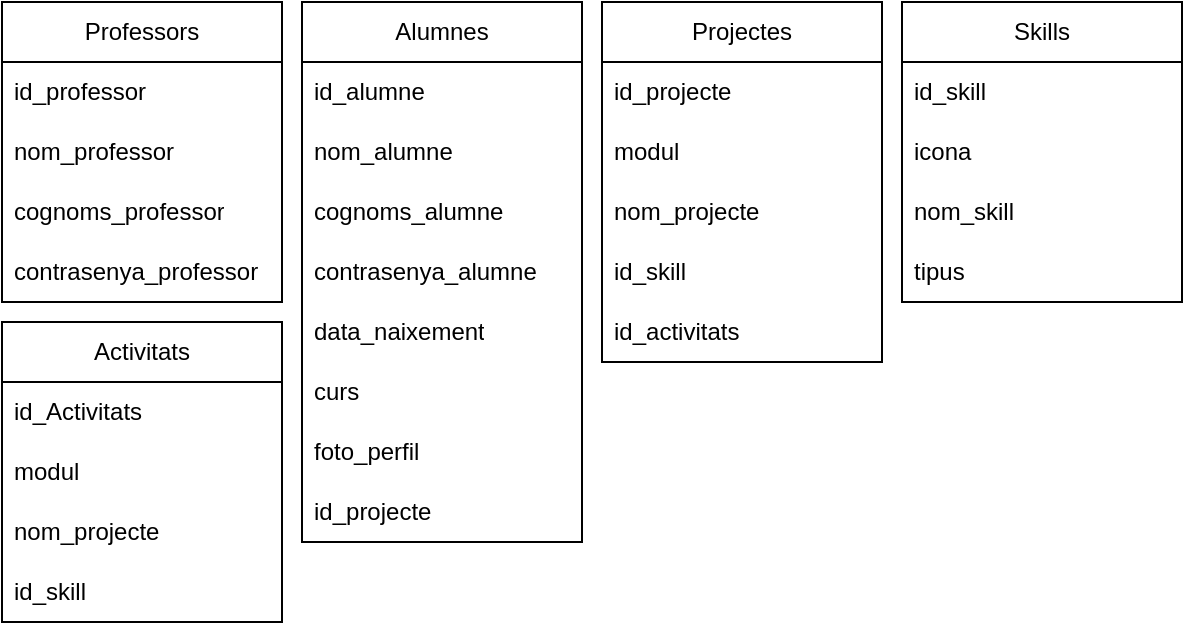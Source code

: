 <mxfile version="22.1.5" type="device">
  <diagram name="Página-1" id="NlfZsQDw7nhgQMNP9t8o">
    <mxGraphModel dx="1050" dy="566" grid="1" gridSize="10" guides="1" tooltips="1" connect="1" arrows="1" fold="1" page="1" pageScale="1" pageWidth="827" pageHeight="1169" math="0" shadow="0">
      <root>
        <mxCell id="0" />
        <mxCell id="1" parent="0" />
        <mxCell id="2hSsHes1UhIEgCgEI3dx-1" value="Professors" style="swimlane;fontStyle=0;childLayout=stackLayout;horizontal=1;startSize=30;horizontalStack=0;resizeParent=1;resizeParentMax=0;resizeLast=0;collapsible=1;marginBottom=0;whiteSpace=wrap;html=1;" parent="1" vertex="1">
          <mxGeometry x="119" y="50" width="140" height="150" as="geometry" />
        </mxCell>
        <mxCell id="2hSsHes1UhIEgCgEI3dx-2" value="id_professor" style="text;strokeColor=none;fillColor=none;align=left;verticalAlign=middle;spacingLeft=4;spacingRight=4;overflow=hidden;points=[[0,0.5],[1,0.5]];portConstraint=eastwest;rotatable=0;whiteSpace=wrap;html=1;" parent="2hSsHes1UhIEgCgEI3dx-1" vertex="1">
          <mxGeometry y="30" width="140" height="30" as="geometry" />
        </mxCell>
        <mxCell id="2hSsHes1UhIEgCgEI3dx-3" value="nom_professor" style="text;strokeColor=none;fillColor=none;align=left;verticalAlign=middle;spacingLeft=4;spacingRight=4;overflow=hidden;points=[[0,0.5],[1,0.5]];portConstraint=eastwest;rotatable=0;whiteSpace=wrap;html=1;" parent="2hSsHes1UhIEgCgEI3dx-1" vertex="1">
          <mxGeometry y="60" width="140" height="30" as="geometry" />
        </mxCell>
        <mxCell id="2hSsHes1UhIEgCgEI3dx-4" value="cognoms_professor" style="text;strokeColor=none;fillColor=none;align=left;verticalAlign=middle;spacingLeft=4;spacingRight=4;overflow=hidden;points=[[0,0.5],[1,0.5]];portConstraint=eastwest;rotatable=0;whiteSpace=wrap;html=1;" parent="2hSsHes1UhIEgCgEI3dx-1" vertex="1">
          <mxGeometry y="90" width="140" height="30" as="geometry" />
        </mxCell>
        <mxCell id="2hSsHes1UhIEgCgEI3dx-5" value="contrasenya_professor" style="text;strokeColor=none;fillColor=none;align=left;verticalAlign=middle;spacingLeft=4;spacingRight=4;overflow=hidden;points=[[0,0.5],[1,0.5]];portConstraint=eastwest;rotatable=0;whiteSpace=wrap;html=1;" parent="2hSsHes1UhIEgCgEI3dx-1" vertex="1">
          <mxGeometry y="120" width="140" height="30" as="geometry" />
        </mxCell>
        <mxCell id="2hSsHes1UhIEgCgEI3dx-6" value="Alumnes" style="swimlane;fontStyle=0;childLayout=stackLayout;horizontal=1;startSize=30;horizontalStack=0;resizeParent=1;resizeParentMax=0;resizeLast=0;collapsible=1;marginBottom=0;whiteSpace=wrap;html=1;" parent="1" vertex="1">
          <mxGeometry x="269" y="50" width="140" height="270" as="geometry" />
        </mxCell>
        <mxCell id="2hSsHes1UhIEgCgEI3dx-7" value="id_alumne" style="text;strokeColor=none;fillColor=none;align=left;verticalAlign=middle;spacingLeft=4;spacingRight=4;overflow=hidden;points=[[0,0.5],[1,0.5]];portConstraint=eastwest;rotatable=0;whiteSpace=wrap;html=1;" parent="2hSsHes1UhIEgCgEI3dx-6" vertex="1">
          <mxGeometry y="30" width="140" height="30" as="geometry" />
        </mxCell>
        <mxCell id="2hSsHes1UhIEgCgEI3dx-8" value="nom_alumne" style="text;strokeColor=none;fillColor=none;align=left;verticalAlign=middle;spacingLeft=4;spacingRight=4;overflow=hidden;points=[[0,0.5],[1,0.5]];portConstraint=eastwest;rotatable=0;whiteSpace=wrap;html=1;" parent="2hSsHes1UhIEgCgEI3dx-6" vertex="1">
          <mxGeometry y="60" width="140" height="30" as="geometry" />
        </mxCell>
        <mxCell id="2hSsHes1UhIEgCgEI3dx-9" value="cognoms_alumne" style="text;strokeColor=none;fillColor=none;align=left;verticalAlign=middle;spacingLeft=4;spacingRight=4;overflow=hidden;points=[[0,0.5],[1,0.5]];portConstraint=eastwest;rotatable=0;whiteSpace=wrap;html=1;" parent="2hSsHes1UhIEgCgEI3dx-6" vertex="1">
          <mxGeometry y="90" width="140" height="30" as="geometry" />
        </mxCell>
        <mxCell id="2hSsHes1UhIEgCgEI3dx-10" value="contrasenya_alumne" style="text;strokeColor=none;fillColor=none;align=left;verticalAlign=middle;spacingLeft=4;spacingRight=4;overflow=hidden;points=[[0,0.5],[1,0.5]];portConstraint=eastwest;rotatable=0;whiteSpace=wrap;html=1;" parent="2hSsHes1UhIEgCgEI3dx-6" vertex="1">
          <mxGeometry y="120" width="140" height="30" as="geometry" />
        </mxCell>
        <mxCell id="OblWoucWyUk2qSmyRc_v-9" value="data_naixement" style="text;strokeColor=none;fillColor=none;align=left;verticalAlign=middle;spacingLeft=4;spacingRight=4;overflow=hidden;points=[[0,0.5],[1,0.5]];portConstraint=eastwest;rotatable=0;whiteSpace=wrap;html=1;" parent="2hSsHes1UhIEgCgEI3dx-6" vertex="1">
          <mxGeometry y="150" width="140" height="30" as="geometry" />
        </mxCell>
        <mxCell id="OblWoucWyUk2qSmyRc_v-10" value="curs" style="text;strokeColor=none;fillColor=none;align=left;verticalAlign=middle;spacingLeft=4;spacingRight=4;overflow=hidden;points=[[0,0.5],[1,0.5]];portConstraint=eastwest;rotatable=0;whiteSpace=wrap;html=1;" parent="2hSsHes1UhIEgCgEI3dx-6" vertex="1">
          <mxGeometry y="180" width="140" height="30" as="geometry" />
        </mxCell>
        <mxCell id="akfUNWs_t9A93IfFMyrb-1" value="foto_perfil" style="text;strokeColor=none;fillColor=none;align=left;verticalAlign=middle;spacingLeft=4;spacingRight=4;overflow=hidden;points=[[0,0.5],[1,0.5]];portConstraint=eastwest;rotatable=0;whiteSpace=wrap;html=1;" vertex="1" parent="2hSsHes1UhIEgCgEI3dx-6">
          <mxGeometry y="210" width="140" height="30" as="geometry" />
        </mxCell>
        <mxCell id="OblWoucWyUk2qSmyRc_v-17" value="id_projecte" style="text;strokeColor=none;fillColor=none;align=left;verticalAlign=middle;spacingLeft=4;spacingRight=4;overflow=hidden;points=[[0,0.5],[1,0.5]];portConstraint=eastwest;rotatable=0;whiteSpace=wrap;html=1;" parent="2hSsHes1UhIEgCgEI3dx-6" vertex="1">
          <mxGeometry y="240" width="140" height="30" as="geometry" />
        </mxCell>
        <mxCell id="2hSsHes1UhIEgCgEI3dx-11" value="Projectes" style="swimlane;fontStyle=0;childLayout=stackLayout;horizontal=1;startSize=30;horizontalStack=0;resizeParent=1;resizeParentMax=0;resizeLast=0;collapsible=1;marginBottom=0;whiteSpace=wrap;html=1;" parent="1" vertex="1">
          <mxGeometry x="419" y="50" width="140" height="180" as="geometry" />
        </mxCell>
        <mxCell id="2hSsHes1UhIEgCgEI3dx-12" value="id_projecte" style="text;strokeColor=none;fillColor=none;align=left;verticalAlign=middle;spacingLeft=4;spacingRight=4;overflow=hidden;points=[[0,0.5],[1,0.5]];portConstraint=eastwest;rotatable=0;whiteSpace=wrap;html=1;" parent="2hSsHes1UhIEgCgEI3dx-11" vertex="1">
          <mxGeometry y="30" width="140" height="30" as="geometry" />
        </mxCell>
        <mxCell id="2hSsHes1UhIEgCgEI3dx-13" value="modul" style="text;strokeColor=none;fillColor=none;align=left;verticalAlign=middle;spacingLeft=4;spacingRight=4;overflow=hidden;points=[[0,0.5],[1,0.5]];portConstraint=eastwest;rotatable=0;whiteSpace=wrap;html=1;" parent="2hSsHes1UhIEgCgEI3dx-11" vertex="1">
          <mxGeometry y="60" width="140" height="30" as="geometry" />
        </mxCell>
        <mxCell id="2hSsHes1UhIEgCgEI3dx-14" value="nom_projecte" style="text;strokeColor=none;fillColor=none;align=left;verticalAlign=middle;spacingLeft=4;spacingRight=4;overflow=hidden;points=[[0,0.5],[1,0.5]];portConstraint=eastwest;rotatable=0;whiteSpace=wrap;html=1;" parent="2hSsHes1UhIEgCgEI3dx-11" vertex="1">
          <mxGeometry y="90" width="140" height="30" as="geometry" />
        </mxCell>
        <mxCell id="OblWoucWyUk2qSmyRc_v-1" value="id_skill" style="text;strokeColor=none;fillColor=none;align=left;verticalAlign=middle;spacingLeft=4;spacingRight=4;overflow=hidden;points=[[0,0.5],[1,0.5]];portConstraint=eastwest;rotatable=0;whiteSpace=wrap;html=1;" parent="2hSsHes1UhIEgCgEI3dx-11" vertex="1">
          <mxGeometry y="120" width="140" height="30" as="geometry" />
        </mxCell>
        <mxCell id="OblWoucWyUk2qSmyRc_v-18" value="id_activitats" style="text;strokeColor=none;fillColor=none;align=left;verticalAlign=middle;spacingLeft=4;spacingRight=4;overflow=hidden;points=[[0,0.5],[1,0.5]];portConstraint=eastwest;rotatable=0;whiteSpace=wrap;html=1;" parent="2hSsHes1UhIEgCgEI3dx-11" vertex="1">
          <mxGeometry y="150" width="140" height="30" as="geometry" />
        </mxCell>
        <mxCell id="2hSsHes1UhIEgCgEI3dx-15" value="Skills" style="swimlane;fontStyle=0;childLayout=stackLayout;horizontal=1;startSize=30;horizontalStack=0;resizeParent=1;resizeParentMax=0;resizeLast=0;collapsible=1;marginBottom=0;whiteSpace=wrap;html=1;" parent="1" vertex="1">
          <mxGeometry x="569" y="50" width="140" height="150" as="geometry" />
        </mxCell>
        <mxCell id="2hSsHes1UhIEgCgEI3dx-16" value="id_skill" style="text;strokeColor=none;fillColor=none;align=left;verticalAlign=middle;spacingLeft=4;spacingRight=4;overflow=hidden;points=[[0,0.5],[1,0.5]];portConstraint=eastwest;rotatable=0;whiteSpace=wrap;html=1;" parent="2hSsHes1UhIEgCgEI3dx-15" vertex="1">
          <mxGeometry y="30" width="140" height="30" as="geometry" />
        </mxCell>
        <mxCell id="2hSsHes1UhIEgCgEI3dx-17" value="icona" style="text;strokeColor=none;fillColor=none;align=left;verticalAlign=middle;spacingLeft=4;spacingRight=4;overflow=hidden;points=[[0,0.5],[1,0.5]];portConstraint=eastwest;rotatable=0;whiteSpace=wrap;html=1;" parent="2hSsHes1UhIEgCgEI3dx-15" vertex="1">
          <mxGeometry y="60" width="140" height="30" as="geometry" />
        </mxCell>
        <mxCell id="2hSsHes1UhIEgCgEI3dx-18" value="nom_skill" style="text;strokeColor=none;fillColor=none;align=left;verticalAlign=middle;spacingLeft=4;spacingRight=4;overflow=hidden;points=[[0,0.5],[1,0.5]];portConstraint=eastwest;rotatable=0;whiteSpace=wrap;html=1;" parent="2hSsHes1UhIEgCgEI3dx-15" vertex="1">
          <mxGeometry y="90" width="140" height="30" as="geometry" />
        </mxCell>
        <mxCell id="2hSsHes1UhIEgCgEI3dx-19" value="tipus" style="text;strokeColor=none;fillColor=none;align=left;verticalAlign=middle;spacingLeft=4;spacingRight=4;overflow=hidden;points=[[0,0.5],[1,0.5]];portConstraint=eastwest;rotatable=0;whiteSpace=wrap;html=1;" parent="2hSsHes1UhIEgCgEI3dx-15" vertex="1">
          <mxGeometry y="120" width="140" height="30" as="geometry" />
        </mxCell>
        <mxCell id="OblWoucWyUk2qSmyRc_v-4" value="Activitats" style="swimlane;fontStyle=0;childLayout=stackLayout;horizontal=1;startSize=30;horizontalStack=0;resizeParent=1;resizeParentMax=0;resizeLast=0;collapsible=1;marginBottom=0;whiteSpace=wrap;html=1;" parent="1" vertex="1">
          <mxGeometry x="119" y="210" width="140" height="150" as="geometry" />
        </mxCell>
        <mxCell id="OblWoucWyUk2qSmyRc_v-5" value="id_Activitats" style="text;strokeColor=none;fillColor=none;align=left;verticalAlign=middle;spacingLeft=4;spacingRight=4;overflow=hidden;points=[[0,0.5],[1,0.5]];portConstraint=eastwest;rotatable=0;whiteSpace=wrap;html=1;" parent="OblWoucWyUk2qSmyRc_v-4" vertex="1">
          <mxGeometry y="30" width="140" height="30" as="geometry" />
        </mxCell>
        <mxCell id="OblWoucWyUk2qSmyRc_v-6" value="modul" style="text;strokeColor=none;fillColor=none;align=left;verticalAlign=middle;spacingLeft=4;spacingRight=4;overflow=hidden;points=[[0,0.5],[1,0.5]];portConstraint=eastwest;rotatable=0;whiteSpace=wrap;html=1;" parent="OblWoucWyUk2qSmyRc_v-4" vertex="1">
          <mxGeometry y="60" width="140" height="30" as="geometry" />
        </mxCell>
        <mxCell id="OblWoucWyUk2qSmyRc_v-7" value="nom_projecte" style="text;strokeColor=none;fillColor=none;align=left;verticalAlign=middle;spacingLeft=4;spacingRight=4;overflow=hidden;points=[[0,0.5],[1,0.5]];portConstraint=eastwest;rotatable=0;whiteSpace=wrap;html=1;" parent="OblWoucWyUk2qSmyRc_v-4" vertex="1">
          <mxGeometry y="90" width="140" height="30" as="geometry" />
        </mxCell>
        <mxCell id="OblWoucWyUk2qSmyRc_v-8" value="id_skill" style="text;strokeColor=none;fillColor=none;align=left;verticalAlign=middle;spacingLeft=4;spacingRight=4;overflow=hidden;points=[[0,0.5],[1,0.5]];portConstraint=eastwest;rotatable=0;whiteSpace=wrap;html=1;" parent="OblWoucWyUk2qSmyRc_v-4" vertex="1">
          <mxGeometry y="120" width="140" height="30" as="geometry" />
        </mxCell>
      </root>
    </mxGraphModel>
  </diagram>
</mxfile>
